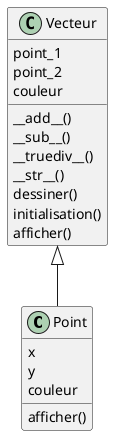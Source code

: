 @startuml
class Point {
    afficher()
        x
    y
    couleur
}
class Vecteur {
    __add__()
    __sub__()
    __truediv__()
    __str__()
    dessiner()
    initialisation()
    afficher()
        point_1
    point_2
    couleur
}
Vecteur <|-- Point
@enduml